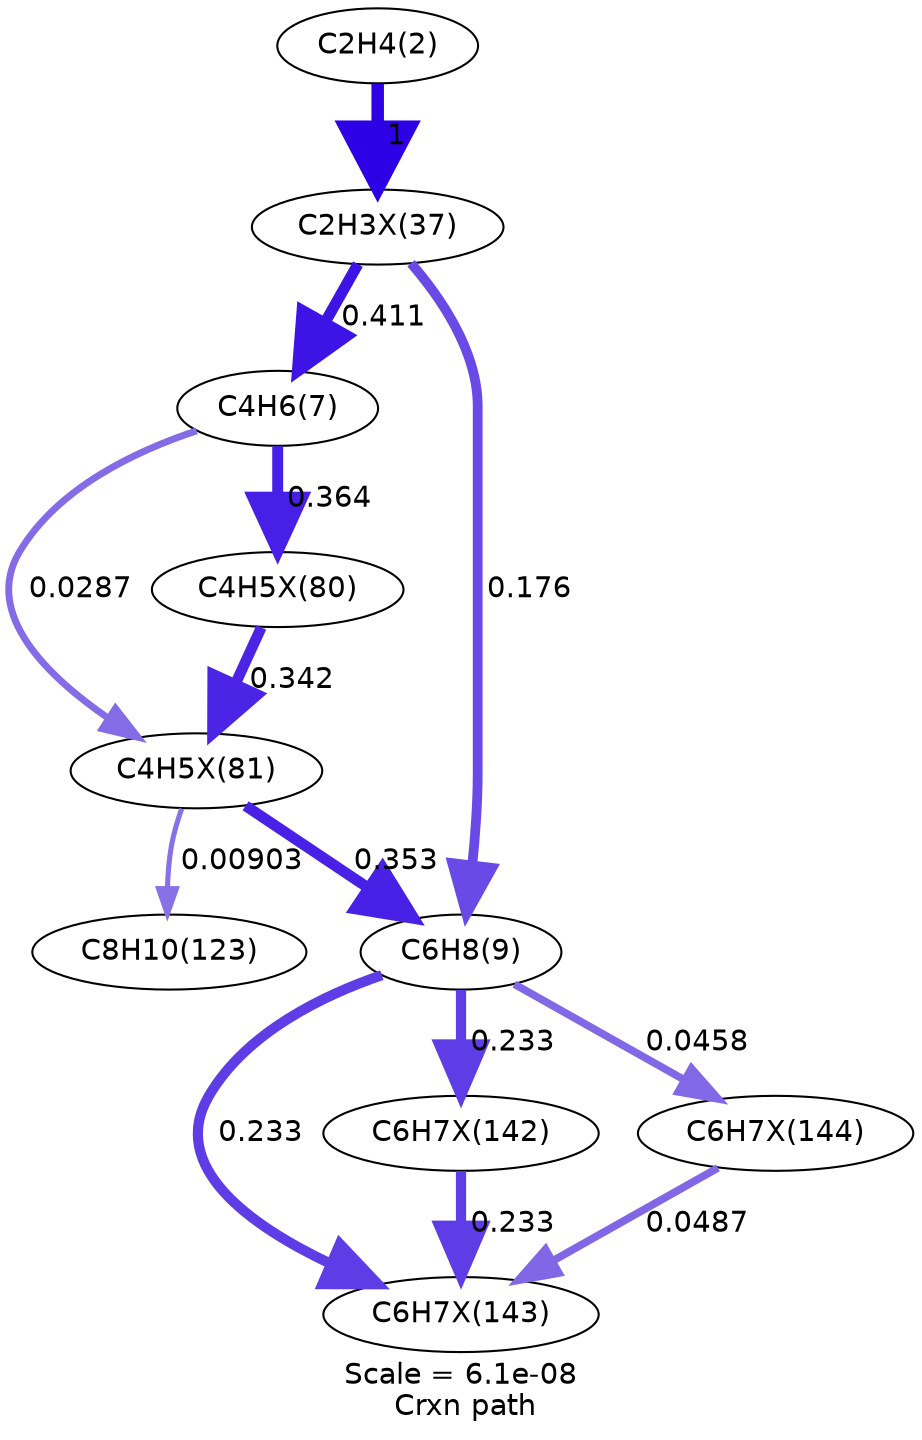 digraph reaction_paths {
center=1;
s5 -> s38[fontname="Helvetica", style="setlinewidth(6)", arrowsize=3, color="0.7, 1.5, 0.9"
, label=" 1"];
s38 -> s8[fontname="Helvetica", style="setlinewidth(5.33)", arrowsize=2.66, color="0.7, 0.911, 0.9"
, label=" 0.411"];
s38 -> s9[fontname="Helvetica", style="setlinewidth(4.69)", arrowsize=2.35, color="0.7, 0.676, 0.9"
, label=" 0.176"];
s8 -> s39[fontname="Helvetica", style="setlinewidth(5.24)", arrowsize=2.62, color="0.7, 0.864, 0.9"
, label=" 0.364"];
s8 -> s40[fontname="Helvetica", style="setlinewidth(3.32)", arrowsize=1.66, color="0.7, 0.529, 0.9"
, label=" 0.0287"];
s39 -> s40[fontname="Helvetica", style="setlinewidth(5.19)", arrowsize=2.59, color="0.7, 0.842, 0.9"
, label=" 0.342"];
s40 -> s9[fontname="Helvetica", style="setlinewidth(5.21)", arrowsize=2.61, color="0.7, 0.853, 0.9"
, label=" 0.353"];
s40 -> s11[fontname="Helvetica", style="setlinewidth(2.45)", arrowsize=1.22, color="0.7, 0.509, 0.9"
, label=" 0.00903"];
s9 -> s43[fontname="Helvetica", style="setlinewidth(4.9)", arrowsize=2.45, color="0.7, 0.733, 0.9"
, label=" 0.233"];
s9 -> s42[fontname="Helvetica", style="setlinewidth(4.9)", arrowsize=2.45, color="0.7, 0.733, 0.9"
, label=" 0.233"];
s9 -> s44[fontname="Helvetica", style="setlinewidth(3.67)", arrowsize=1.84, color="0.7, 0.546, 0.9"
, label=" 0.0458"];
s42 -> s43[fontname="Helvetica", style="setlinewidth(4.9)", arrowsize=2.45, color="0.7, 0.733, 0.9"
, label=" 0.233"];
s44 -> s43[fontname="Helvetica", style="setlinewidth(3.72)", arrowsize=1.86, color="0.7, 0.549, 0.9"
, label=" 0.0487"];
s5 [ fontname="Helvetica", label="C2H4(2)"];
s8 [ fontname="Helvetica", label="C4H6(7)"];
s9 [ fontname="Helvetica", label="C6H8(9)"];
s11 [ fontname="Helvetica", label="C8H10(123)"];
s38 [ fontname="Helvetica", label="C2H3X(37)"];
s39 [ fontname="Helvetica", label="C4H5X(80)"];
s40 [ fontname="Helvetica", label="C4H5X(81)"];
s42 [ fontname="Helvetica", label="C6H7X(142)"];
s43 [ fontname="Helvetica", label="C6H7X(143)"];
s44 [ fontname="Helvetica", label="C6H7X(144)"];
 label = "Scale = 6.1e-08\l Crxn path";
 fontname = "Helvetica";
}

